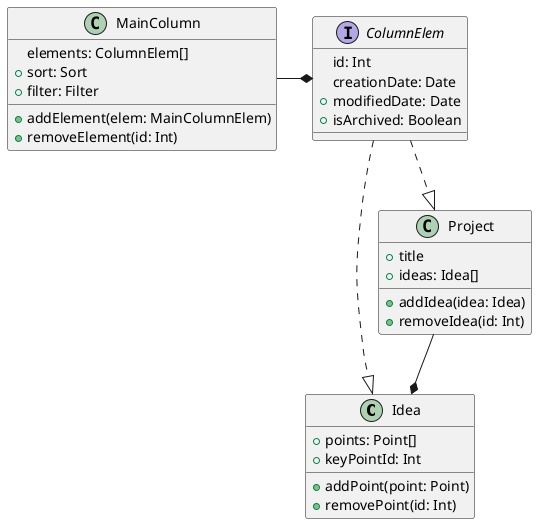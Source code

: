 @startuml
class Idea {
    +points: Point[]
    +keyPointId: Int
    +addPoint(point: Point)
    +removePoint(id: Int)
}

class Project {
    +title
    +ideas: Idea[]
    +addIdea(idea: Idea)
    +removeIdea(id: Int)
}

Project --* Idea

interface ColumnElem {
    id: Int
    creationDate: Date
    +modifiedDate: Date
    +isArchived: Boolean
}

ColumnElem ..|> Idea
ColumnElem ..|> Project

class MainColumn {
    elements: ColumnElem[]
    +sort: Sort
    +filter: Filter

    +addElement(elem: MainColumnElem)
    +removeElement(id: Int)
}

MainColumn -* ColumnElem
@enduml
